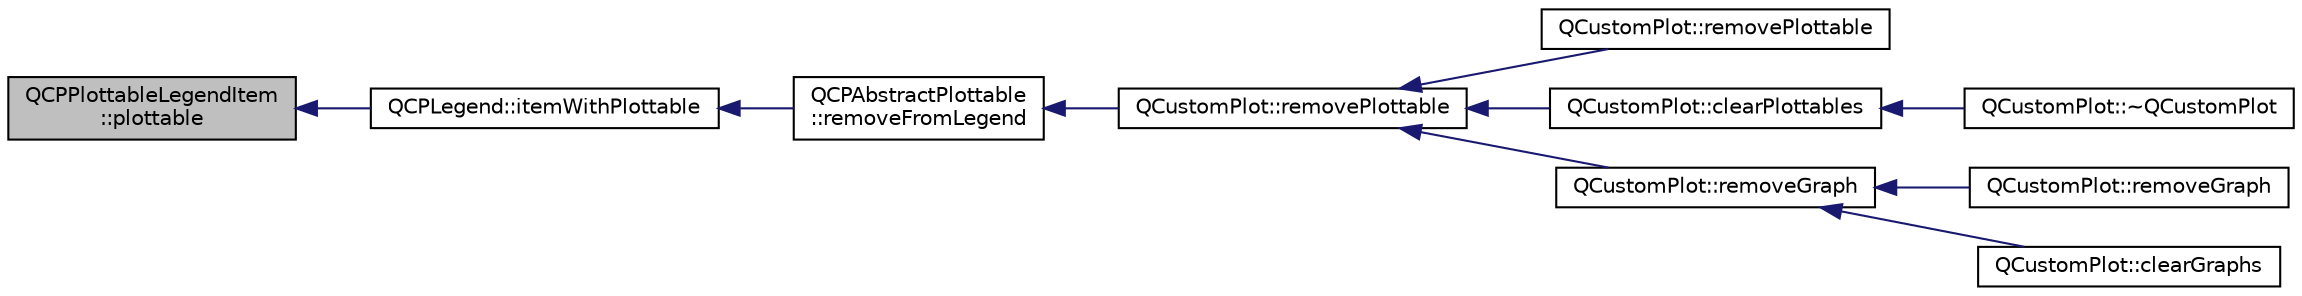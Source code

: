 digraph "QCPPlottableLegendItem::plottable"
{
  edge [fontname="Helvetica",fontsize="10",labelfontname="Helvetica",labelfontsize="10"];
  node [fontname="Helvetica",fontsize="10",shape=record];
  rankdir="LR";
  Node37 [label="QCPPlottableLegendItem\l::plottable",height=0.2,width=0.4,color="black", fillcolor="grey75", style="filled", fontcolor="black"];
  Node37 -> Node38 [dir="back",color="midnightblue",fontsize="10",style="solid",fontname="Helvetica"];
  Node38 [label="QCPLegend::itemWithPlottable",height=0.2,width=0.4,color="black", fillcolor="white", style="filled",URL="$class_q_c_p_legend.html#a91e790002d8bf15a20628a8e8841e397"];
  Node38 -> Node39 [dir="back",color="midnightblue",fontsize="10",style="solid",fontname="Helvetica"];
  Node39 [label="QCPAbstractPlottable\l::removeFromLegend",height=0.2,width=0.4,color="black", fillcolor="white", style="filled",URL="$class_q_c_p_abstract_plottable.html#a3cc235007e2343a65ad4f463767e0e20"];
  Node39 -> Node40 [dir="back",color="midnightblue",fontsize="10",style="solid",fontname="Helvetica"];
  Node40 [label="QCustomPlot::removePlottable",height=0.2,width=0.4,color="black", fillcolor="white", style="filled",URL="$class_q_custom_plot.html#af3dafd56884208474f311d6226513ab2"];
  Node40 -> Node41 [dir="back",color="midnightblue",fontsize="10",style="solid",fontname="Helvetica"];
  Node41 [label="QCustomPlot::removePlottable",height=0.2,width=0.4,color="black", fillcolor="white", style="filled",URL="$class_q_custom_plot.html#afc210e0021480f8119bccf37839dbcc8"];
  Node40 -> Node42 [dir="back",color="midnightblue",fontsize="10",style="solid",fontname="Helvetica"];
  Node42 [label="QCustomPlot::clearPlottables",height=0.2,width=0.4,color="black", fillcolor="white", style="filled",URL="$class_q_custom_plot.html#a9a409bb3201878adb7ffba1c89c4e004"];
  Node42 -> Node43 [dir="back",color="midnightblue",fontsize="10",style="solid",fontname="Helvetica"];
  Node43 [label="QCustomPlot::~QCustomPlot",height=0.2,width=0.4,color="black", fillcolor="white", style="filled",URL="$class_q_custom_plot.html#a75d9b6f599dcae706e45efd425c5499e"];
  Node40 -> Node44 [dir="back",color="midnightblue",fontsize="10",style="solid",fontname="Helvetica"];
  Node44 [label="QCustomPlot::removeGraph",height=0.2,width=0.4,color="black", fillcolor="white", style="filled",URL="$class_q_custom_plot.html#a903561be895fb6528a770d66ac5e6713"];
  Node44 -> Node45 [dir="back",color="midnightblue",fontsize="10",style="solid",fontname="Helvetica"];
  Node45 [label="QCustomPlot::removeGraph",height=0.2,width=0.4,color="black", fillcolor="white", style="filled",URL="$class_q_custom_plot.html#a9554b3d2d5b10c0f884bd4010b6c192c"];
  Node44 -> Node46 [dir="back",color="midnightblue",fontsize="10",style="solid",fontname="Helvetica"];
  Node46 [label="QCustomPlot::clearGraphs",height=0.2,width=0.4,color="black", fillcolor="white", style="filled",URL="$class_q_custom_plot.html#ab0f3abff2d2f7df3668b5836f39207fa"];
}
